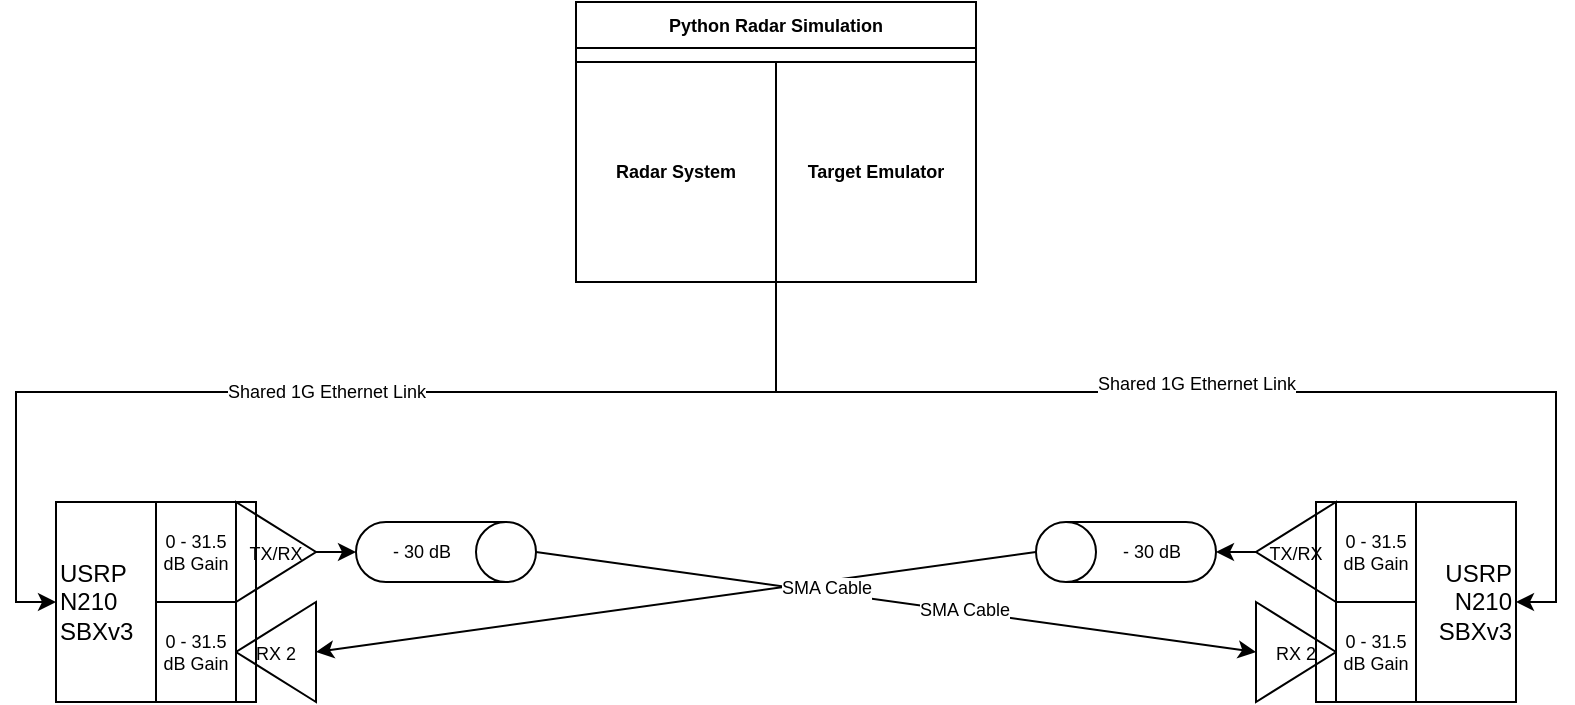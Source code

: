 <mxfile version="20.8.12" type="github" pages="2">
  <diagram name="Simplest" id="jR1B1zvRSLlZScaUMeme">
    <mxGraphModel dx="2044" dy="792" grid="1" gridSize="10" guides="1" tooltips="1" connect="1" arrows="1" fold="1" page="1" pageScale="1" pageWidth="850" pageHeight="1100" math="0" shadow="0">
      <root>
        <mxCell id="0" />
        <mxCell id="1" parent="0" />
        <mxCell id="k5j3q9gvalSJudkTdpyh-10" value="" style="group" vertex="1" connectable="0" parent="1">
          <mxGeometry y="250" width="130" height="100" as="geometry" />
        </mxCell>
        <mxCell id="k5j3q9gvalSJudkTdpyh-8" value="0 - 31.5 dB Gain" style="rounded=0;whiteSpace=wrap;html=1;strokeWidth=1;fontSize=9;" vertex="1" parent="k5j3q9gvalSJudkTdpyh-10">
          <mxGeometry x="50" width="40" height="50" as="geometry" />
        </mxCell>
        <mxCell id="k5j3q9gvalSJudkTdpyh-5" value="&lt;font style=&quot;font-size: 9px;&quot;&gt;TX/RX&lt;/font&gt;" style="triangle;whiteSpace=wrap;html=1;" vertex="1" parent="k5j3q9gvalSJudkTdpyh-10">
          <mxGeometry x="90" width="40" height="50" as="geometry" />
        </mxCell>
        <mxCell id="k5j3q9gvalSJudkTdpyh-6" value="&lt;font style=&quot;font-size: 9px;&quot;&gt;RX 2&lt;/font&gt;" style="triangle;whiteSpace=wrap;html=1;rotation=0;direction=west;strokeWidth=1;" vertex="1" parent="k5j3q9gvalSJudkTdpyh-10">
          <mxGeometry x="90" y="50" width="40" height="50" as="geometry" />
        </mxCell>
        <mxCell id="k5j3q9gvalSJudkTdpyh-9" value="0 - 31.5 dB Gain" style="rounded=0;whiteSpace=wrap;html=1;strokeWidth=1;fontSize=9;" vertex="1" parent="k5j3q9gvalSJudkTdpyh-10">
          <mxGeometry x="50" y="50" width="40" height="50" as="geometry" />
        </mxCell>
        <mxCell id="k5j3q9gvalSJudkTdpyh-3" value="&lt;div align=&quot;left&quot;&gt;USRP&lt;/div&gt;&lt;div align=&quot;left&quot;&gt;N210&lt;/div&gt;&lt;div align=&quot;left&quot;&gt;SBXv3&lt;br&gt;&lt;/div&gt;" style="whiteSpace=wrap;html=1;aspect=fixed;fillColor=none;align=left;" vertex="1" parent="k5j3q9gvalSJudkTdpyh-10">
          <mxGeometry width="100" height="100" as="geometry" />
        </mxCell>
        <mxCell id="k5j3q9gvalSJudkTdpyh-12" value="" style="group;rotation=0;direction=east;portConstraintRotation=0;flipH=1;" vertex="1" connectable="0" parent="1">
          <mxGeometry x="600" y="250" width="130" height="100" as="geometry" />
        </mxCell>
        <mxCell id="k5j3q9gvalSJudkTdpyh-13" value="0 - 31.5 dB Gain" style="rounded=0;whiteSpace=wrap;html=1;strokeWidth=1;fontSize=9;rotation=0;" vertex="1" parent="k5j3q9gvalSJudkTdpyh-12">
          <mxGeometry x="40" width="40" height="50" as="geometry" />
        </mxCell>
        <mxCell id="k5j3q9gvalSJudkTdpyh-14" value="&lt;font style=&quot;font-size: 9px;&quot;&gt;TX/RX&lt;/font&gt;" style="triangle;whiteSpace=wrap;html=1;rotation=0;direction=west;" vertex="1" parent="k5j3q9gvalSJudkTdpyh-12">
          <mxGeometry width="40" height="50" as="geometry" />
        </mxCell>
        <mxCell id="k5j3q9gvalSJudkTdpyh-15" value="&lt;font style=&quot;font-size: 9px;&quot;&gt;RX 2&lt;/font&gt;" style="triangle;whiteSpace=wrap;html=1;rotation=0;direction=east;strokeWidth=1;" vertex="1" parent="k5j3q9gvalSJudkTdpyh-12">
          <mxGeometry y="50" width="40" height="50" as="geometry" />
        </mxCell>
        <mxCell id="k5j3q9gvalSJudkTdpyh-16" value="0 - 31.5 dB Gain" style="rounded=0;whiteSpace=wrap;html=1;strokeWidth=1;fontSize=9;rotation=0;" vertex="1" parent="k5j3q9gvalSJudkTdpyh-12">
          <mxGeometry x="40" y="50" width="40" height="50" as="geometry" />
        </mxCell>
        <mxCell id="k5j3q9gvalSJudkTdpyh-17" value="&lt;div&gt;USRP&lt;/div&gt;&lt;div&gt;N210&lt;/div&gt;&lt;div&gt;SBXv3&lt;br&gt;&lt;/div&gt;" style="whiteSpace=wrap;html=1;aspect=fixed;fillColor=none;align=right;rotation=0;" vertex="1" parent="k5j3q9gvalSJudkTdpyh-12">
          <mxGeometry x="30" width="100" height="100" as="geometry" />
        </mxCell>
        <mxCell id="k5j3q9gvalSJudkTdpyh-25" style="edgeStyle=none;rounded=0;orthogonalLoop=1;jettySize=auto;html=1;exitX=0.5;exitY=0;exitDx=0;exitDy=0;exitPerimeter=0;entryX=0;entryY=0.5;entryDx=0;entryDy=0;fontSize=9;" edge="1" parent="1" source="k5j3q9gvalSJudkTdpyh-18" target="k5j3q9gvalSJudkTdpyh-15">
          <mxGeometry relative="1" as="geometry" />
        </mxCell>
        <mxCell id="xrBOXHBS8x_w-gcYqU6h-2" value="SMA Cable" style="edgeLabel;html=1;align=center;verticalAlign=middle;resizable=0;points=[];fontSize=9;" vertex="1" connectable="0" parent="k5j3q9gvalSJudkTdpyh-25">
          <mxGeometry x="0.188" y="1" relative="1" as="geometry">
            <mxPoint as="offset" />
          </mxGeometry>
        </mxCell>
        <mxCell id="k5j3q9gvalSJudkTdpyh-18" value="- 30 dB " style="shape=cylinder3;whiteSpace=wrap;boundedLbl=1;backgroundOutline=1;size=15;strokeWidth=1;fontSize=9;fillColor=none;rotation=0;html=1;direction=south;" vertex="1" parent="1">
          <mxGeometry x="150" y="260" width="90" height="30" as="geometry" />
        </mxCell>
        <mxCell id="k5j3q9gvalSJudkTdpyh-23" style="edgeStyle=none;rounded=0;orthogonalLoop=1;jettySize=auto;html=1;exitX=0.5;exitY=0;exitDx=0;exitDy=0;exitPerimeter=0;entryX=0;entryY=0.5;entryDx=0;entryDy=0;fontSize=9;" edge="1" parent="1" source="k5j3q9gvalSJudkTdpyh-19" target="k5j3q9gvalSJudkTdpyh-6">
          <mxGeometry relative="1" as="geometry" />
        </mxCell>
        <mxCell id="xrBOXHBS8x_w-gcYqU6h-1" value="SMA Cable" style="edgeLabel;html=1;align=center;verticalAlign=middle;resizable=0;points=[];fontSize=9;" vertex="1" connectable="0" parent="k5j3q9gvalSJudkTdpyh-23">
          <mxGeometry x="-0.414" y="3" relative="1" as="geometry">
            <mxPoint as="offset" />
          </mxGeometry>
        </mxCell>
        <mxCell id="k5j3q9gvalSJudkTdpyh-19" value="- 30 dB " style="shape=cylinder3;whiteSpace=wrap;boundedLbl=1;backgroundOutline=1;size=15;strokeWidth=1;fontSize=9;fillColor=none;rotation=0;html=1;direction=north;" vertex="1" parent="1">
          <mxGeometry x="490" y="260" width="90" height="30" as="geometry" />
        </mxCell>
        <mxCell id="k5j3q9gvalSJudkTdpyh-21" style="edgeStyle=orthogonalEdgeStyle;rounded=0;orthogonalLoop=1;jettySize=auto;html=1;exitX=1;exitY=0.5;exitDx=0;exitDy=0;entryX=0.5;entryY=1;entryDx=0;entryDy=0;entryPerimeter=0;fontSize=9;" edge="1" parent="1" source="k5j3q9gvalSJudkTdpyh-14" target="k5j3q9gvalSJudkTdpyh-19">
          <mxGeometry relative="1" as="geometry" />
        </mxCell>
        <mxCell id="k5j3q9gvalSJudkTdpyh-24" style="edgeStyle=none;rounded=0;orthogonalLoop=1;jettySize=auto;html=1;exitX=1;exitY=0.5;exitDx=0;exitDy=0;entryX=0.5;entryY=1;entryDx=0;entryDy=0;entryPerimeter=0;fontSize=9;" edge="1" parent="1" source="k5j3q9gvalSJudkTdpyh-5" target="k5j3q9gvalSJudkTdpyh-18">
          <mxGeometry relative="1" as="geometry" />
        </mxCell>
        <mxCell id="xrBOXHBS8x_w-gcYqU6h-3" value="Python Radar Simulation" style="swimlane;whiteSpace=wrap;html=1;strokeWidth=1;fontSize=9;fillColor=none;" vertex="1" parent="1">
          <mxGeometry x="260" width="200" height="140" as="geometry">
            <mxRectangle x="260" width="150" height="23" as="alternateBounds" />
          </mxGeometry>
        </mxCell>
        <mxCell id="xrBOXHBS8x_w-gcYqU6h-4" value="Radar System" style="swimlane;whiteSpace=wrap;html=1;strokeWidth=1;fontSize=9;fillColor=none;startSize=200;" vertex="1" parent="xrBOXHBS8x_w-gcYqU6h-3">
          <mxGeometry y="30" width="100" height="110" as="geometry">
            <mxRectangle x="260" width="150" height="23" as="alternateBounds" />
          </mxGeometry>
        </mxCell>
        <mxCell id="xrBOXHBS8x_w-gcYqU6h-6" value="Target Emulator" style="swimlane;whiteSpace=wrap;html=1;strokeWidth=1;fontSize=9;fillColor=none;startSize=200;" vertex="1" parent="xrBOXHBS8x_w-gcYqU6h-3">
          <mxGeometry x="100" y="30" width="100" height="110" as="geometry">
            <mxRectangle x="260" width="150" height="23" as="alternateBounds" />
          </mxGeometry>
        </mxCell>
        <mxCell id="xrBOXHBS8x_w-gcYqU6h-10" style="edgeStyle=orthogonalEdgeStyle;rounded=0;orthogonalLoop=1;jettySize=auto;html=1;exitX=0;exitY=1;exitDx=0;exitDy=0;entryX=1;entryY=0.5;entryDx=0;entryDy=0;fontSize=9;" edge="1" parent="1" source="xrBOXHBS8x_w-gcYqU6h-6" target="k5j3q9gvalSJudkTdpyh-17">
          <mxGeometry relative="1" as="geometry" />
        </mxCell>
        <mxCell id="xrBOXHBS8x_w-gcYqU6h-14" value="Shared 1G Ethernet Link" style="edgeLabel;html=1;align=center;verticalAlign=middle;resizable=0;points=[];fontSize=9;" vertex="1" connectable="0" parent="xrBOXHBS8x_w-gcYqU6h-10">
          <mxGeometry x="-0.07" y="4" relative="1" as="geometry">
            <mxPoint as="offset" />
          </mxGeometry>
        </mxCell>
        <mxCell id="xrBOXHBS8x_w-gcYqU6h-12" value="Shared 1G Ethernet Link" style="edgeStyle=orthogonalEdgeStyle;rounded=0;orthogonalLoop=1;jettySize=auto;html=1;exitX=1;exitY=1;exitDx=0;exitDy=0;entryX=0;entryY=0.5;entryDx=0;entryDy=0;fontSize=9;" edge="1" parent="1" source="xrBOXHBS8x_w-gcYqU6h-4" target="k5j3q9gvalSJudkTdpyh-3">
          <mxGeometry relative="1" as="geometry">
            <Array as="points">
              <mxPoint x="360" y="195" />
              <mxPoint x="-20" y="195" />
              <mxPoint x="-20" y="300" />
            </Array>
          </mxGeometry>
        </mxCell>
      </root>
    </mxGraphModel>
  </diagram>
  <diagram name="SharedPhyLayer" id="1WVicGoiq60mWXdIZ0ue">
    <mxGraphModel dx="2044" dy="792" grid="1" gridSize="10" guides="1" tooltips="1" connect="1" arrows="1" fold="1" page="1" pageScale="1" pageWidth="850" pageHeight="1100" math="0" shadow="0">
      <root>
        <mxCell id="SqtGkyGVeAj84BuvfPXK-0" />
        <mxCell id="SqtGkyGVeAj84BuvfPXK-1" parent="SqtGkyGVeAj84BuvfPXK-0" />
        <mxCell id="SqtGkyGVeAj84BuvfPXK-2" value="" style="group" vertex="1" connectable="0" parent="SqtGkyGVeAj84BuvfPXK-1">
          <mxGeometry y="250" width="130" height="100" as="geometry" />
        </mxCell>
        <mxCell id="SqtGkyGVeAj84BuvfPXK-3" value="0 - 31.5 dB Gain" style="rounded=0;whiteSpace=wrap;html=1;strokeWidth=1;fontSize=9;" vertex="1" parent="SqtGkyGVeAj84BuvfPXK-2">
          <mxGeometry x="50" width="40" height="50" as="geometry" />
        </mxCell>
        <mxCell id="SqtGkyGVeAj84BuvfPXK-4" value="&lt;font style=&quot;font-size: 9px;&quot;&gt;TX/RX&lt;/font&gt;" style="triangle;whiteSpace=wrap;html=1;" vertex="1" parent="SqtGkyGVeAj84BuvfPXK-2">
          <mxGeometry x="90" width="40" height="50" as="geometry" />
        </mxCell>
        <mxCell id="SqtGkyGVeAj84BuvfPXK-5" value="&lt;font style=&quot;font-size: 9px;&quot;&gt;RX 2&lt;/font&gt;" style="triangle;whiteSpace=wrap;html=1;rotation=0;direction=west;strokeWidth=1;" vertex="1" parent="SqtGkyGVeAj84BuvfPXK-2">
          <mxGeometry x="90" y="50" width="40" height="50" as="geometry" />
        </mxCell>
        <mxCell id="SqtGkyGVeAj84BuvfPXK-6" value="0 - 31.5 dB Gain" style="rounded=0;whiteSpace=wrap;html=1;strokeWidth=1;fontSize=9;" vertex="1" parent="SqtGkyGVeAj84BuvfPXK-2">
          <mxGeometry x="50" y="50" width="40" height="50" as="geometry" />
        </mxCell>
        <mxCell id="SqtGkyGVeAj84BuvfPXK-7" value="&lt;div align=&quot;left&quot;&gt;USRP&lt;/div&gt;&lt;div align=&quot;left&quot;&gt;N210&lt;/div&gt;&lt;div align=&quot;left&quot;&gt;SBXv3&lt;br&gt;&lt;/div&gt;" style="whiteSpace=wrap;html=1;aspect=fixed;fillColor=none;align=left;" vertex="1" parent="SqtGkyGVeAj84BuvfPXK-2">
          <mxGeometry width="100" height="100" as="geometry" />
        </mxCell>
        <mxCell id="SqtGkyGVeAj84BuvfPXK-8" value="" style="group;rotation=0;direction=east;portConstraintRotation=0;flipH=1;" vertex="1" connectable="0" parent="SqtGkyGVeAj84BuvfPXK-1">
          <mxGeometry x="600" y="250" width="130" height="100" as="geometry" />
        </mxCell>
        <mxCell id="SqtGkyGVeAj84BuvfPXK-9" value="0 - 31.5 dB Gain" style="rounded=0;whiteSpace=wrap;html=1;strokeWidth=1;fontSize=9;rotation=0;" vertex="1" parent="SqtGkyGVeAj84BuvfPXK-8">
          <mxGeometry x="40" width="40" height="50" as="geometry" />
        </mxCell>
        <mxCell id="SqtGkyGVeAj84BuvfPXK-10" value="&lt;font style=&quot;font-size: 9px;&quot;&gt;TX/RX&lt;/font&gt;" style="triangle;whiteSpace=wrap;html=1;rotation=0;direction=west;" vertex="1" parent="SqtGkyGVeAj84BuvfPXK-8">
          <mxGeometry width="40" height="50" as="geometry" />
        </mxCell>
        <mxCell id="SqtGkyGVeAj84BuvfPXK-11" value="&lt;font style=&quot;font-size: 9px;&quot;&gt;RX 2&lt;/font&gt;" style="triangle;whiteSpace=wrap;html=1;rotation=0;direction=east;strokeWidth=1;" vertex="1" parent="SqtGkyGVeAj84BuvfPXK-8">
          <mxGeometry y="50" width="40" height="50" as="geometry" />
        </mxCell>
        <mxCell id="SqtGkyGVeAj84BuvfPXK-12" value="0 - 31.5 dB Gain" style="rounded=0;whiteSpace=wrap;html=1;strokeWidth=1;fontSize=9;rotation=0;" vertex="1" parent="SqtGkyGVeAj84BuvfPXK-8">
          <mxGeometry x="40" y="50" width="40" height="50" as="geometry" />
        </mxCell>
        <mxCell id="SqtGkyGVeAj84BuvfPXK-13" value="&lt;div&gt;USRP&lt;/div&gt;&lt;div&gt;N210&lt;/div&gt;&lt;div&gt;SBXv3&lt;br&gt;&lt;/div&gt;" style="whiteSpace=wrap;html=1;aspect=fixed;fillColor=none;align=right;rotation=0;" vertex="1" parent="SqtGkyGVeAj84BuvfPXK-8">
          <mxGeometry x="30" width="100" height="100" as="geometry" />
        </mxCell>
        <mxCell id="-d1nIlZ3Z-tcQ7wbcq47-6" style="edgeStyle=none;rounded=0;orthogonalLoop=1;jettySize=auto;html=1;exitX=0.5;exitY=0;exitDx=0;exitDy=0;exitPerimeter=0;entryX=0;entryY=0.25;entryDx=0;entryDy=0;fontSize=9;" edge="1" parent="SqtGkyGVeAj84BuvfPXK-1" source="SqtGkyGVeAj84BuvfPXK-15" target="-d1nIlZ3Z-tcQ7wbcq47-0">
          <mxGeometry relative="1" as="geometry" />
        </mxCell>
        <mxCell id="SqtGkyGVeAj84BuvfPXK-15" value="- 30 dB " style="shape=cylinder3;whiteSpace=wrap;boundedLbl=1;backgroundOutline=1;size=15;strokeWidth=1;fontSize=9;fillColor=none;rotation=0;html=1;direction=south;" vertex="1" parent="SqtGkyGVeAj84BuvfPXK-1">
          <mxGeometry x="150" y="260" width="90" height="30" as="geometry" />
        </mxCell>
        <mxCell id="-d1nIlZ3Z-tcQ7wbcq47-10" style="edgeStyle=none;rounded=0;orthogonalLoop=1;jettySize=auto;html=1;exitX=0.5;exitY=0;exitDx=0;exitDy=0;exitPerimeter=0;entryX=0;entryY=0.75;entryDx=0;entryDy=0;fontSize=9;" edge="1" parent="SqtGkyGVeAj84BuvfPXK-1" source="SqtGkyGVeAj84BuvfPXK-17" target="-d1nIlZ3Z-tcQ7wbcq47-8">
          <mxGeometry relative="1" as="geometry" />
        </mxCell>
        <mxCell id="SqtGkyGVeAj84BuvfPXK-17" value="- 30 dB " style="shape=cylinder3;whiteSpace=wrap;boundedLbl=1;backgroundOutline=1;size=15;strokeWidth=1;fontSize=9;fillColor=none;rotation=0;html=1;direction=north;" vertex="1" parent="SqtGkyGVeAj84BuvfPXK-1">
          <mxGeometry x="490" y="260" width="90" height="30" as="geometry" />
        </mxCell>
        <mxCell id="SqtGkyGVeAj84BuvfPXK-18" style="edgeStyle=orthogonalEdgeStyle;rounded=0;orthogonalLoop=1;jettySize=auto;html=1;exitX=1;exitY=0.5;exitDx=0;exitDy=0;entryX=0.5;entryY=1;entryDx=0;entryDy=0;entryPerimeter=0;fontSize=9;" edge="1" parent="SqtGkyGVeAj84BuvfPXK-1" source="SqtGkyGVeAj84BuvfPXK-10" target="SqtGkyGVeAj84BuvfPXK-17">
          <mxGeometry relative="1" as="geometry" />
        </mxCell>
        <mxCell id="SqtGkyGVeAj84BuvfPXK-19" style="edgeStyle=none;rounded=0;orthogonalLoop=1;jettySize=auto;html=1;exitX=1;exitY=0.5;exitDx=0;exitDy=0;entryX=0.5;entryY=1;entryDx=0;entryDy=0;entryPerimeter=0;fontSize=9;" edge="1" parent="SqtGkyGVeAj84BuvfPXK-1" source="SqtGkyGVeAj84BuvfPXK-4" target="SqtGkyGVeAj84BuvfPXK-15">
          <mxGeometry relative="1" as="geometry" />
        </mxCell>
        <mxCell id="-d1nIlZ3Z-tcQ7wbcq47-3" style="edgeStyle=none;rounded=0;orthogonalLoop=1;jettySize=auto;html=1;exitX=1;exitY=0.5;exitDx=0;exitDy=0;entryX=1;entryY=0.5;entryDx=0;entryDy=0;fontSize=9;" edge="1" parent="SqtGkyGVeAj84BuvfPXK-1" source="-d1nIlZ3Z-tcQ7wbcq47-0" target="-d1nIlZ3Z-tcQ7wbcq47-1">
          <mxGeometry relative="1" as="geometry" />
        </mxCell>
        <mxCell id="-d1nIlZ3Z-tcQ7wbcq47-0" value="" style="triangle;whiteSpace=wrap;html=1;strokeWidth=1;fontSize=9;fillColor=none;" vertex="1" parent="SqtGkyGVeAj84BuvfPXK-1">
          <mxGeometry x="250" y="250" width="40" height="100" as="geometry" />
        </mxCell>
        <mxCell id="-d1nIlZ3Z-tcQ7wbcq47-12" style="edgeStyle=none;rounded=0;orthogonalLoop=1;jettySize=auto;html=1;exitX=0;exitY=0.25;exitDx=0;exitDy=0;entryX=0;entryY=0.75;entryDx=0;entryDy=0;fontSize=9;" edge="1" parent="SqtGkyGVeAj84BuvfPXK-1" source="-d1nIlZ3Z-tcQ7wbcq47-1" target="-d1nIlZ3Z-tcQ7wbcq47-9">
          <mxGeometry relative="1" as="geometry" />
        </mxCell>
        <mxCell id="-d1nIlZ3Z-tcQ7wbcq47-23" style="edgeStyle=orthogonalEdgeStyle;rounded=0;orthogonalLoop=1;jettySize=auto;html=1;exitX=0;exitY=0.75;exitDx=0;exitDy=0;entryX=0;entryY=0.25;entryDx=0;entryDy=0;fontSize=9;" edge="1" parent="SqtGkyGVeAj84BuvfPXK-1" source="-d1nIlZ3Z-tcQ7wbcq47-1" target="-d1nIlZ3Z-tcQ7wbcq47-14">
          <mxGeometry relative="1" as="geometry" />
        </mxCell>
        <mxCell id="-d1nIlZ3Z-tcQ7wbcq47-1" value="" style="triangle;whiteSpace=wrap;html=1;strokeWidth=1;fontSize=9;fillColor=none;rotation=-180;" vertex="1" parent="SqtGkyGVeAj84BuvfPXK-1">
          <mxGeometry x="310" y="280" width="40" height="40" as="geometry" />
        </mxCell>
        <mxCell id="-d1nIlZ3Z-tcQ7wbcq47-5" style="edgeStyle=none;rounded=0;orthogonalLoop=1;jettySize=auto;html=1;exitX=0;exitY=0.5;exitDx=0;exitDy=0;entryX=0;entryY=0.75;entryDx=0;entryDy=0;fontSize=9;" edge="1" parent="SqtGkyGVeAj84BuvfPXK-1" source="SqtGkyGVeAj84BuvfPXK-5" target="-d1nIlZ3Z-tcQ7wbcq47-0">
          <mxGeometry relative="1" as="geometry" />
        </mxCell>
        <mxCell id="-d1nIlZ3Z-tcQ7wbcq47-7" style="edgeStyle=none;rounded=0;orthogonalLoop=1;jettySize=auto;html=1;exitX=1;exitY=0.5;exitDx=0;exitDy=0;entryX=1;entryY=0.5;entryDx=0;entryDy=0;fontSize=9;" edge="1" parent="SqtGkyGVeAj84BuvfPXK-1" source="-d1nIlZ3Z-tcQ7wbcq47-8" target="-d1nIlZ3Z-tcQ7wbcq47-9">
          <mxGeometry relative="1" as="geometry" />
        </mxCell>
        <mxCell id="-d1nIlZ3Z-tcQ7wbcq47-8" value="" style="triangle;whiteSpace=wrap;html=1;strokeWidth=1;fontSize=9;fillColor=none;direction=west;" vertex="1" parent="SqtGkyGVeAj84BuvfPXK-1">
          <mxGeometry x="440" y="250" width="40" height="100" as="geometry" />
        </mxCell>
        <mxCell id="-d1nIlZ3Z-tcQ7wbcq47-24" style="edgeStyle=orthogonalEdgeStyle;rounded=0;orthogonalLoop=1;jettySize=auto;html=1;exitX=0;exitY=0.25;exitDx=0;exitDy=0;entryX=0;entryY=0.75;entryDx=0;entryDy=0;fontSize=9;" edge="1" parent="SqtGkyGVeAj84BuvfPXK-1" source="-d1nIlZ3Z-tcQ7wbcq47-9" target="-d1nIlZ3Z-tcQ7wbcq47-14">
          <mxGeometry relative="1" as="geometry" />
        </mxCell>
        <mxCell id="-d1nIlZ3Z-tcQ7wbcq47-9" value="" style="triangle;whiteSpace=wrap;html=1;strokeWidth=1;fontSize=9;fillColor=none;rotation=-180;direction=west;" vertex="1" parent="SqtGkyGVeAj84BuvfPXK-1">
          <mxGeometry x="380" y="280" width="40" height="40" as="geometry" />
        </mxCell>
        <mxCell id="-d1nIlZ3Z-tcQ7wbcq47-11" style="edgeStyle=none;rounded=0;orthogonalLoop=1;jettySize=auto;html=1;exitX=0;exitY=0.5;exitDx=0;exitDy=0;entryX=0;entryY=0.25;entryDx=0;entryDy=0;fontSize=9;" edge="1" parent="SqtGkyGVeAj84BuvfPXK-1" source="SqtGkyGVeAj84BuvfPXK-11" target="-d1nIlZ3Z-tcQ7wbcq47-8">
          <mxGeometry relative="1" as="geometry" />
        </mxCell>
        <mxCell id="-d1nIlZ3Z-tcQ7wbcq47-26" style="edgeStyle=orthogonalEdgeStyle;rounded=0;orthogonalLoop=1;jettySize=auto;html=1;exitX=1;exitY=0.5;exitDx=0;exitDy=0;entryX=0.5;entryY=1;entryDx=0;entryDy=0;fontSize=9;" edge="1" parent="SqtGkyGVeAj84BuvfPXK-1" source="-d1nIlZ3Z-tcQ7wbcq47-14" target="-d1nIlZ3Z-tcQ7wbcq47-25">
          <mxGeometry relative="1" as="geometry" />
        </mxCell>
        <mxCell id="-d1nIlZ3Z-tcQ7wbcq47-14" value="" style="triangle;whiteSpace=wrap;html=1;strokeWidth=1;fontSize=9;fillColor=none;rotation=-90;" vertex="1" parent="SqtGkyGVeAj84BuvfPXK-1">
          <mxGeometry x="337.5" y="200" width="55" height="50" as="geometry" />
        </mxCell>
        <mxCell id="-d1nIlZ3Z-tcQ7wbcq47-25" value="Spectrum Analyzer" style="rounded=0;whiteSpace=wrap;html=1;strokeWidth=1;fontSize=9;fillColor=none;" vertex="1" parent="SqtGkyGVeAj84BuvfPXK-1">
          <mxGeometry x="305" y="110" width="120" height="60" as="geometry" />
        </mxCell>
        <mxCell id="a9YnWNYDkharLMLg_vAM-5" value="1G" style="edgeStyle=orthogonalEdgeStyle;rounded=0;orthogonalLoop=1;jettySize=auto;html=1;exitX=1;exitY=0.75;exitDx=0;exitDy=0;entryX=0;entryY=0.5;entryDx=0;entryDy=0;fontSize=9;" edge="1" parent="SqtGkyGVeAj84BuvfPXK-1" source="a9YnWNYDkharLMLg_vAM-4" target="SqtGkyGVeAj84BuvfPXK-7">
          <mxGeometry relative="1" as="geometry" />
        </mxCell>
        <mxCell id="a9YnWNYDkharLMLg_vAM-4" value="Radar System" style="swimlane;whiteSpace=wrap;html=1;strokeWidth=1;fontSize=9;fillColor=none;" vertex="1" parent="SqtGkyGVeAj84BuvfPXK-1">
          <mxGeometry x="-240" y="150" width="200" height="200" as="geometry" />
        </mxCell>
        <mxCell id="a9YnWNYDkharLMLg_vAM-8" value="1G" style="edgeStyle=orthogonalEdgeStyle;rounded=0;orthogonalLoop=1;jettySize=auto;html=1;exitX=0;exitY=0.75;exitDx=0;exitDy=0;entryX=1;entryY=0.5;entryDx=0;entryDy=0;fontSize=9;" edge="1" parent="SqtGkyGVeAj84BuvfPXK-1" source="a9YnWNYDkharLMLg_vAM-7" target="SqtGkyGVeAj84BuvfPXK-13">
          <mxGeometry relative="1" as="geometry" />
        </mxCell>
        <mxCell id="a9YnWNYDkharLMLg_vAM-7" value="Target Emulation" style="swimlane;whiteSpace=wrap;html=1;strokeWidth=1;fontSize=9;fillColor=none;" vertex="1" parent="SqtGkyGVeAj84BuvfPXK-1">
          <mxGeometry x="770" y="150" width="200" height="200" as="geometry" />
        </mxCell>
        <mxCell id="a9YnWNYDkharLMLg_vAM-9" value="1G" style="edgeStyle=orthogonalEdgeStyle;rounded=0;orthogonalLoop=1;jettySize=auto;html=1;exitX=1;exitY=0.25;exitDx=0;exitDy=0;fontSize=9;" edge="1" parent="SqtGkyGVeAj84BuvfPXK-1" source="SqtGkyGVeAj84BuvfPXK-13">
          <mxGeometry relative="1" as="geometry">
            <mxPoint x="770" y="275" as="targetPoint" />
          </mxGeometry>
        </mxCell>
        <mxCell id="a9YnWNYDkharLMLg_vAM-10" value="1G" style="edgeStyle=orthogonalEdgeStyle;rounded=0;orthogonalLoop=1;jettySize=auto;html=1;exitX=0;exitY=0.25;exitDx=0;exitDy=0;fontSize=9;" edge="1" parent="SqtGkyGVeAj84BuvfPXK-1" source="SqtGkyGVeAj84BuvfPXK-7">
          <mxGeometry relative="1" as="geometry">
            <mxPoint x="-40" y="275" as="targetPoint" />
          </mxGeometry>
        </mxCell>
      </root>
    </mxGraphModel>
  </diagram>
</mxfile>
